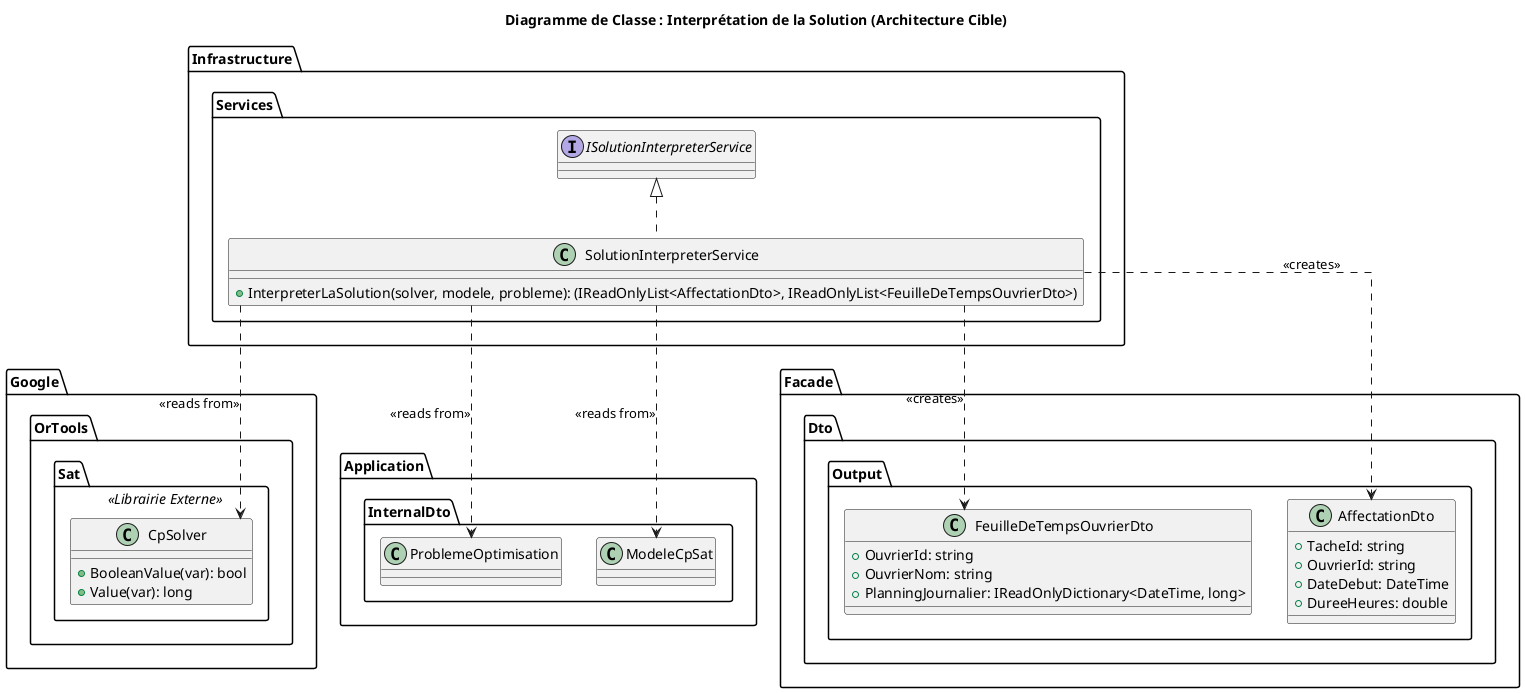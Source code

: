 @startuml
' --- Configuration ---
skinparam componentStyle uml2
skinparam linetype ortho
title Diagramme de Classe : Interprétation de la Solution (Architecture Cible)
package "Infrastructure.Services" {
class SolutionInterpreterService implements ISolutionInterpreterService {
' --- SIGNATURE MODIFIÉE ---
+ InterpreterLaSolution(solver, modele, probleme): (IReadOnlyList<AffectationDto>, IReadOnlyList<FeuilleDeTempsOuvrierDto>)
}
}
package "Google.OrTools.Sat" <<Librairie Externe>> {
class CpSolver {
+ BooleanValue(var): bool
+ Value(var): long
}
}
package "Application.InternalDto" {
class ModeleCpSat
class ProblemeOptimisation
}
package "Facade.Dto.Output" {
class AffectationDto {
+ TacheId: string
+ OuvrierId: string
+ DateDebut: DateTime
+ DureeHeures: double
' ...
}

' --- NOUVEAU DTO ---
class FeuilleDeTempsOuvrierDto {
  + OuvrierId: string
  + OuvrierNom: string
  + PlanningJournalier: IReadOnlyDictionary<DateTime, long>
}
}
' --- Relations ---
SolutionInterpreterService ..> CpSolver : "<<reads from>>"
SolutionInterpreterService ..> ModeleCpSat : "<<reads from>>"
SolutionInterpreterService ..> ProblemeOptimisation : "<<reads from>>"
SolutionInterpreterService ..> AffectationDto : "<<creates>>"
' --- NOUVELLE RELATION ---
SolutionInterpreterService ..> FeuilleDeTempsOuvrierDto : "<<creates>>"
@enduml